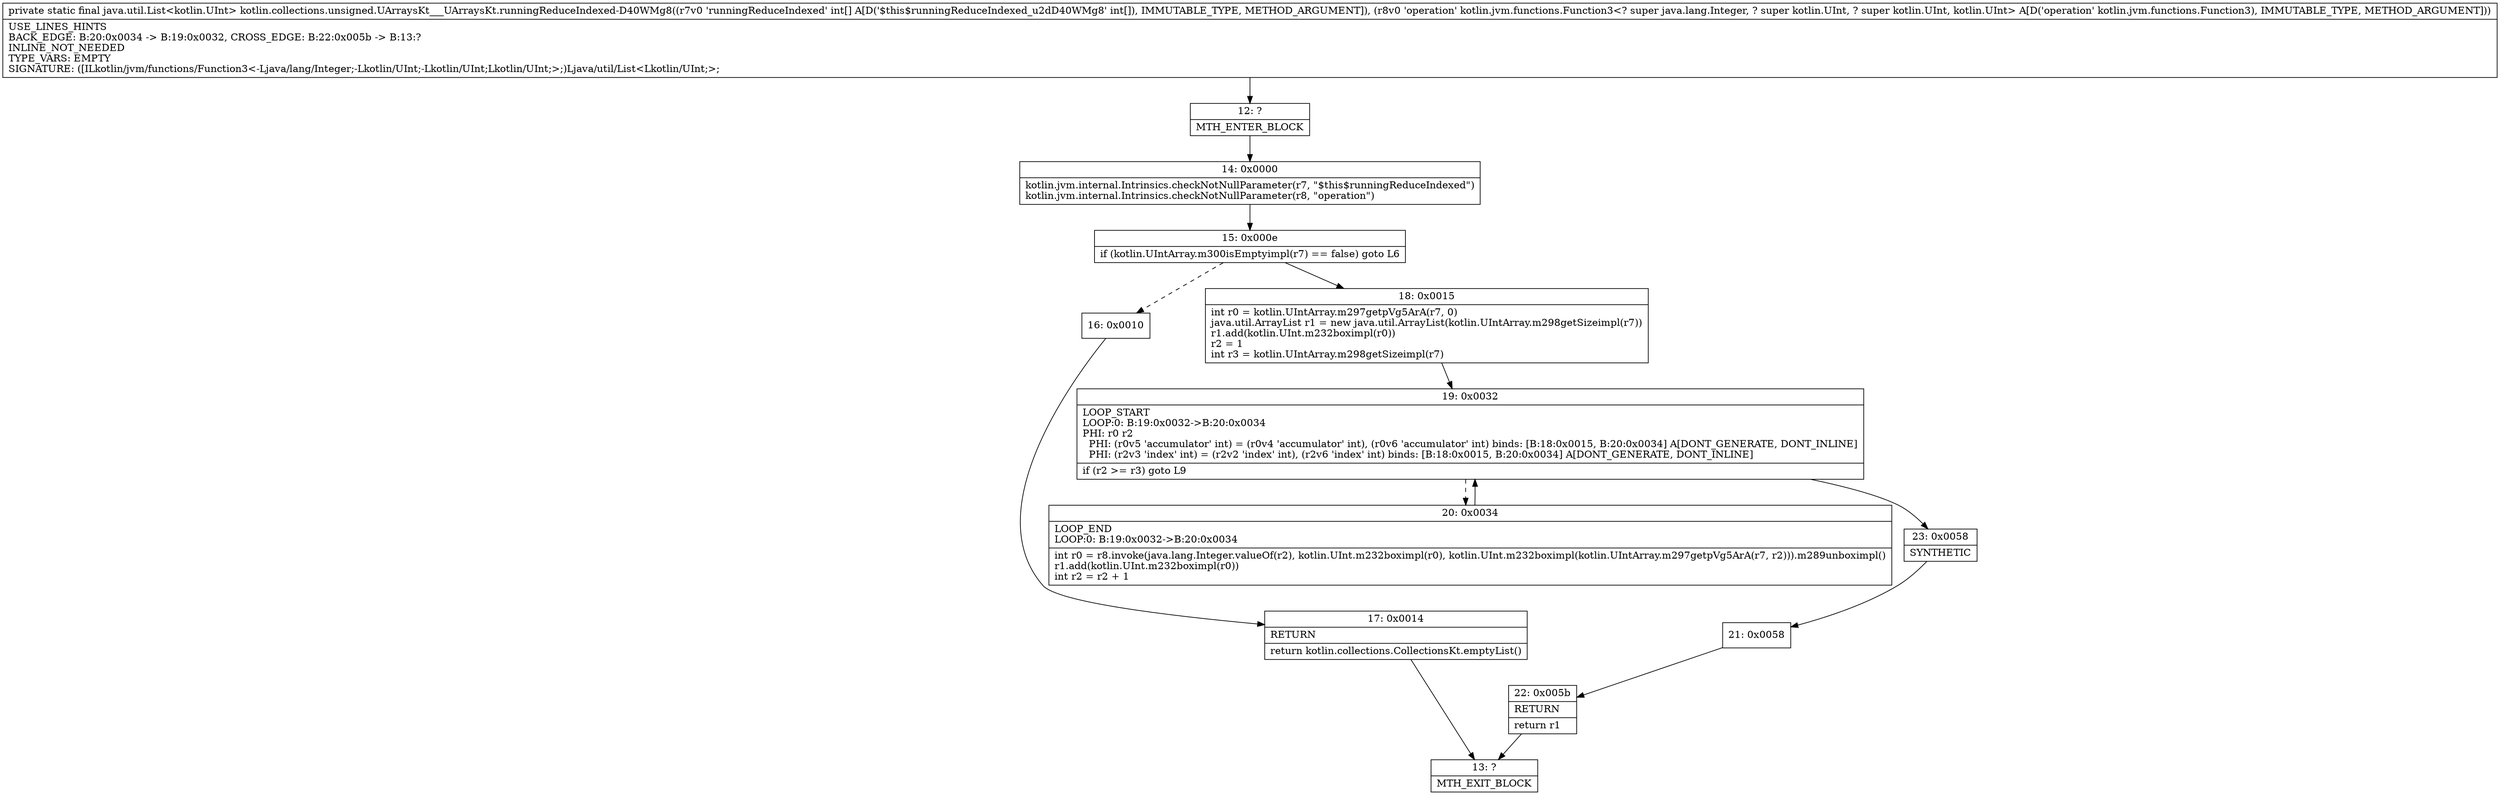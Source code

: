 digraph "CFG forkotlin.collections.unsigned.UArraysKt___UArraysKt.runningReduceIndexed\-D40WMg8([ILkotlin\/jvm\/functions\/Function3;)Ljava\/util\/List;" {
Node_12 [shape=record,label="{12\:\ ?|MTH_ENTER_BLOCK\l}"];
Node_14 [shape=record,label="{14\:\ 0x0000|kotlin.jvm.internal.Intrinsics.checkNotNullParameter(r7, \"$this$runningReduceIndexed\")\lkotlin.jvm.internal.Intrinsics.checkNotNullParameter(r8, \"operation\")\l}"];
Node_15 [shape=record,label="{15\:\ 0x000e|if (kotlin.UIntArray.m300isEmptyimpl(r7) == false) goto L6\l}"];
Node_16 [shape=record,label="{16\:\ 0x0010}"];
Node_17 [shape=record,label="{17\:\ 0x0014|RETURN\l|return kotlin.collections.CollectionsKt.emptyList()\l}"];
Node_13 [shape=record,label="{13\:\ ?|MTH_EXIT_BLOCK\l}"];
Node_18 [shape=record,label="{18\:\ 0x0015|int r0 = kotlin.UIntArray.m297getpVg5ArA(r7, 0)\ljava.util.ArrayList r1 = new java.util.ArrayList(kotlin.UIntArray.m298getSizeimpl(r7))\lr1.add(kotlin.UInt.m232boximpl(r0))\lr2 = 1\lint r3 = kotlin.UIntArray.m298getSizeimpl(r7)\l}"];
Node_19 [shape=record,label="{19\:\ 0x0032|LOOP_START\lLOOP:0: B:19:0x0032\-\>B:20:0x0034\lPHI: r0 r2 \l  PHI: (r0v5 'accumulator' int) = (r0v4 'accumulator' int), (r0v6 'accumulator' int) binds: [B:18:0x0015, B:20:0x0034] A[DONT_GENERATE, DONT_INLINE]\l  PHI: (r2v3 'index' int) = (r2v2 'index' int), (r2v6 'index' int) binds: [B:18:0x0015, B:20:0x0034] A[DONT_GENERATE, DONT_INLINE]\l|if (r2 \>= r3) goto L9\l}"];
Node_20 [shape=record,label="{20\:\ 0x0034|LOOP_END\lLOOP:0: B:19:0x0032\-\>B:20:0x0034\l|int r0 = r8.invoke(java.lang.Integer.valueOf(r2), kotlin.UInt.m232boximpl(r0), kotlin.UInt.m232boximpl(kotlin.UIntArray.m297getpVg5ArA(r7, r2))).m289unboximpl()\lr1.add(kotlin.UInt.m232boximpl(r0))\lint r2 = r2 + 1\l}"];
Node_23 [shape=record,label="{23\:\ 0x0058|SYNTHETIC\l}"];
Node_21 [shape=record,label="{21\:\ 0x0058}"];
Node_22 [shape=record,label="{22\:\ 0x005b|RETURN\l|return r1\l}"];
MethodNode[shape=record,label="{private static final java.util.List\<kotlin.UInt\> kotlin.collections.unsigned.UArraysKt___UArraysKt.runningReduceIndexed\-D40WMg8((r7v0 'runningReduceIndexed' int[] A[D('$this$runningReduceIndexed_u2dD40WMg8' int[]), IMMUTABLE_TYPE, METHOD_ARGUMENT]), (r8v0 'operation' kotlin.jvm.functions.Function3\<? super java.lang.Integer, ? super kotlin.UInt, ? super kotlin.UInt, kotlin.UInt\> A[D('operation' kotlin.jvm.functions.Function3), IMMUTABLE_TYPE, METHOD_ARGUMENT]))  | USE_LINES_HINTS\lBACK_EDGE: B:20:0x0034 \-\> B:19:0x0032, CROSS_EDGE: B:22:0x005b \-\> B:13:?\lINLINE_NOT_NEEDED\lTYPE_VARS: EMPTY\lSIGNATURE: ([ILkotlin\/jvm\/functions\/Function3\<\-Ljava\/lang\/Integer;\-Lkotlin\/UInt;\-Lkotlin\/UInt;Lkotlin\/UInt;\>;)Ljava\/util\/List\<Lkotlin\/UInt;\>;\l}"];
MethodNode -> Node_12;Node_12 -> Node_14;
Node_14 -> Node_15;
Node_15 -> Node_16[style=dashed];
Node_15 -> Node_18;
Node_16 -> Node_17;
Node_17 -> Node_13;
Node_18 -> Node_19;
Node_19 -> Node_20[style=dashed];
Node_19 -> Node_23;
Node_20 -> Node_19;
Node_23 -> Node_21;
Node_21 -> Node_22;
Node_22 -> Node_13;
}

